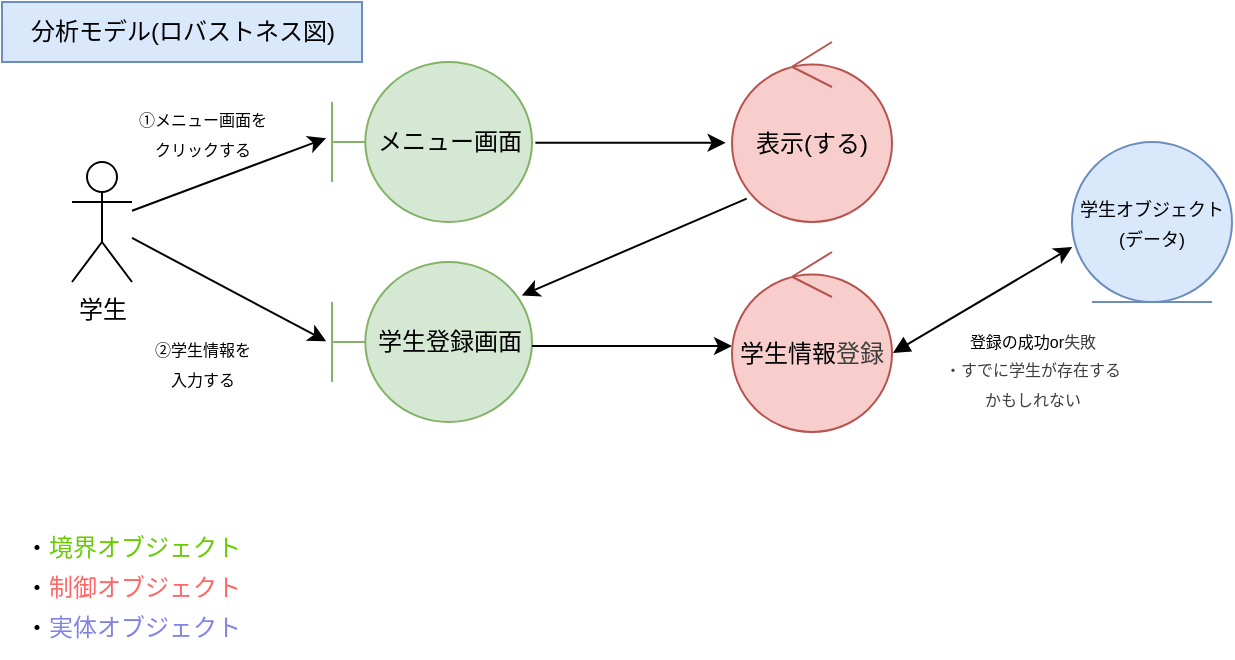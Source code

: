 <mxfile>
    <diagram id="hT2hx70733jFHU6oEIlp" name="ページ1">
        <mxGraphModel dx="624" dy="365" grid="1" gridSize="10" guides="1" tooltips="1" connect="1" arrows="1" fold="1" page="1" pageScale="1" pageWidth="1169" pageHeight="827" math="0" shadow="0">
            <root>
                <mxCell id="0"/>
                <mxCell id="1" parent="0"/>
                <mxCell id="2" value="学生" style="shape=umlActor;verticalLabelPosition=bottom;verticalAlign=top;html=1;" vertex="1" parent="1">
                    <mxGeometry x="60" y="90" width="30" height="60" as="geometry"/>
                </mxCell>
                <mxCell id="4" value="メニュー画面" style="shape=umlBoundary;whiteSpace=wrap;html=1;fillColor=#d5e8d4;strokeColor=#82b366;" vertex="1" parent="1">
                    <mxGeometry x="190" y="40" width="100" height="80" as="geometry"/>
                </mxCell>
                <mxCell id="5" value="学生登録画面" style="shape=umlBoundary;whiteSpace=wrap;html=1;fillColor=#d5e8d4;strokeColor=#82b366;" vertex="1" parent="1">
                    <mxGeometry x="190" y="140" width="100" height="80" as="geometry"/>
                </mxCell>
                <mxCell id="6" value="表示(する)" style="ellipse;shape=umlControl;whiteSpace=wrap;html=1;fillColor=#f8cecc;strokeColor=#b85450;" vertex="1" parent="1">
                    <mxGeometry x="390" y="30" width="80" height="90" as="geometry"/>
                </mxCell>
                <mxCell id="7" value="" style="endArrow=classic;html=1;entryX=-0.029;entryY=0.476;entryDx=0;entryDy=0;entryPerimeter=0;" edge="1" parent="1" source="2" target="4">
                    <mxGeometry width="50" height="50" relative="1" as="geometry">
                        <mxPoint x="270" y="180" as="sourcePoint"/>
                        <mxPoint x="320" y="130" as="targetPoint"/>
                    </mxGeometry>
                </mxCell>
                <mxCell id="8" value="" style="endArrow=classic;html=1;entryX=-0.029;entryY=0.495;entryDx=0;entryDy=0;entryPerimeter=0;" edge="1" parent="1" source="2" target="5">
                    <mxGeometry width="50" height="50" relative="1" as="geometry">
                        <mxPoint x="100" y="124" as="sourcePoint"/>
                        <mxPoint x="197" y="88" as="targetPoint"/>
                    </mxGeometry>
                </mxCell>
                <mxCell id="10" value="&lt;font style=&quot;font-size: 8px;&quot;&gt;①メニュー画面を&lt;/font&gt;&lt;div&gt;&lt;font style=&quot;font-size: 8px;&quot;&gt;クリックする&lt;/font&gt;&lt;/div&gt;" style="text;html=1;align=center;verticalAlign=middle;resizable=0;points=[];autosize=1;strokeColor=none;fillColor=none;" vertex="1" parent="1">
                    <mxGeometry x="80" y="55" width="90" height="40" as="geometry"/>
                </mxCell>
                <mxCell id="11" value="" style="endArrow=classic;html=1;entryX=-0.04;entryY=0.56;entryDx=0;entryDy=0;entryPerimeter=0;exitX=1.017;exitY=0.505;exitDx=0;exitDy=0;exitPerimeter=0;" edge="1" parent="1" source="4" target="6">
                    <mxGeometry width="50" height="50" relative="1" as="geometry">
                        <mxPoint x="100" y="124" as="sourcePoint"/>
                        <mxPoint x="197" y="88" as="targetPoint"/>
                    </mxGeometry>
                </mxCell>
                <mxCell id="12" value="" style="endArrow=classic;html=1;" edge="1" parent="1">
                    <mxGeometry width="50" height="50" relative="1" as="geometry">
                        <mxPoint x="290" y="182" as="sourcePoint"/>
                        <mxPoint x="390" y="182" as="targetPoint"/>
                    </mxGeometry>
                </mxCell>
                <mxCell id="14" value="学生情報&lt;span style=&quot;background-color: transparent; color: rgb(63, 63, 63);&quot;&gt;登録&lt;/span&gt;" style="ellipse;shape=umlControl;whiteSpace=wrap;html=1;fillColor=#f8cecc;strokeColor=#b85450;" vertex="1" parent="1">
                    <mxGeometry x="390" y="135" width="80" height="90" as="geometry"/>
                </mxCell>
                <mxCell id="15" value="&lt;span style=&quot;font-size: 8px;&quot;&gt;②学生情報を&lt;/span&gt;&lt;div&gt;&lt;span style=&quot;font-size: 8px;&quot;&gt;入力する&lt;/span&gt;&lt;/div&gt;" style="text;html=1;align=center;verticalAlign=middle;resizable=0;points=[];autosize=1;strokeColor=none;fillColor=none;" vertex="1" parent="1">
                    <mxGeometry x="90" y="170" width="70" height="40" as="geometry"/>
                </mxCell>
                <mxCell id="16" value="" style="endArrow=classic;html=1;entryX=0.949;entryY=0.209;entryDx=0;entryDy=0;entryPerimeter=0;exitX=0.092;exitY=0.87;exitDx=0;exitDy=0;exitPerimeter=0;" edge="1" parent="1" source="6" target="5">
                    <mxGeometry width="50" height="50" relative="1" as="geometry">
                        <mxPoint x="302" y="90" as="sourcePoint"/>
                        <mxPoint x="397" y="90" as="targetPoint"/>
                    </mxGeometry>
                </mxCell>
                <mxCell id="17" value="&lt;font style=&quot;font-size: 9px;&quot;&gt;学生オブジェクト&lt;/font&gt;&lt;div&gt;&lt;font style=&quot;font-size: 9px;&quot;&gt;(データ)&lt;/font&gt;&lt;/div&gt;" style="ellipse;shape=umlEntity;whiteSpace=wrap;html=1;fillColor=#dae8fc;strokeColor=#6c8ebf;" vertex="1" parent="1">
                    <mxGeometry x="560" y="80" width="80" height="80" as="geometry"/>
                </mxCell>
                <mxCell id="18" value="" style="endArrow=classic;html=1;entryX=0.001;entryY=0.656;entryDx=0;entryDy=0;entryPerimeter=0;exitX=1.006;exitY=0.561;exitDx=0;exitDy=0;exitPerimeter=0;startArrow=block;startFill=1;" edge="1" parent="1" source="14" target="17">
                    <mxGeometry width="50" height="50" relative="1" as="geometry">
                        <mxPoint x="300" y="192" as="sourcePoint"/>
                        <mxPoint x="400" y="192" as="targetPoint"/>
                    </mxGeometry>
                </mxCell>
                <mxCell id="20" value="&lt;font style=&quot;font-size: 8px;&quot;&gt;登録の成功or&lt;span style=&quot;color: rgb(63, 63, 63); background-color: transparent;&quot;&gt;失敗&lt;/span&gt;&lt;/font&gt;&lt;div&gt;&lt;span style=&quot;color: rgb(63, 63, 63); background-color: transparent;&quot;&gt;&lt;font style=&quot;font-size: 8px;&quot;&gt;・すでに学生が存在する&lt;/font&gt;&lt;/span&gt;&lt;/div&gt;&lt;div&gt;&lt;span style=&quot;color: rgb(63, 63, 63); background-color: transparent;&quot;&gt;&lt;font style=&quot;font-size: 8px;&quot;&gt;かもしれない&lt;/font&gt;&lt;/span&gt;&lt;/div&gt;" style="text;html=1;align=center;verticalAlign=middle;resizable=0;points=[];autosize=1;strokeColor=none;fillColor=none;" vertex="1" parent="1">
                    <mxGeometry x="485" y="163" width="110" height="60" as="geometry"/>
                </mxCell>
                <mxCell id="21" value="&lt;font style=&quot;color: rgb(0, 0, 0);&quot;&gt;・&lt;/font&gt;境界オブジェクト" style="text;html=1;align=center;verticalAlign=middle;resizable=0;points=[];autosize=1;strokeColor=none;fillColor=none;fontColor=#66CC00;" vertex="1" parent="1">
                    <mxGeometry x="25" y="268" width="130" height="30" as="geometry"/>
                </mxCell>
                <mxCell id="22" value="&lt;font style=&quot;color: rgb(0, 0, 0);&quot;&gt;・&lt;/font&gt;制御オブジェクト" style="text;html=1;align=center;verticalAlign=middle;resizable=0;points=[];autosize=1;strokeColor=none;fillColor=none;fontColor=#FF6666;" vertex="1" parent="1">
                    <mxGeometry x="25" y="288" width="130" height="30" as="geometry"/>
                </mxCell>
                <mxCell id="24" value="&lt;font style=&quot;color: rgb(0, 0, 0);&quot;&gt;・&lt;/font&gt;実体オブジェクト" style="text;html=1;align=center;verticalAlign=middle;resizable=0;points=[];autosize=1;strokeColor=none;fillColor=none;fontColor=light-dark(#8184e4, #ededed);" vertex="1" parent="1">
                    <mxGeometry x="25" y="308" width="130" height="30" as="geometry"/>
                </mxCell>
                <mxCell id="26" value="分析モデル(ロバストネス図)" style="text;html=1;align=center;verticalAlign=middle;resizable=0;points=[];autosize=1;strokeColor=#6c8ebf;fillColor=#dae8fc;" vertex="1" parent="1">
                    <mxGeometry x="25" y="10" width="180" height="30" as="geometry"/>
                </mxCell>
            </root>
        </mxGraphModel>
    </diagram>
</mxfile>
